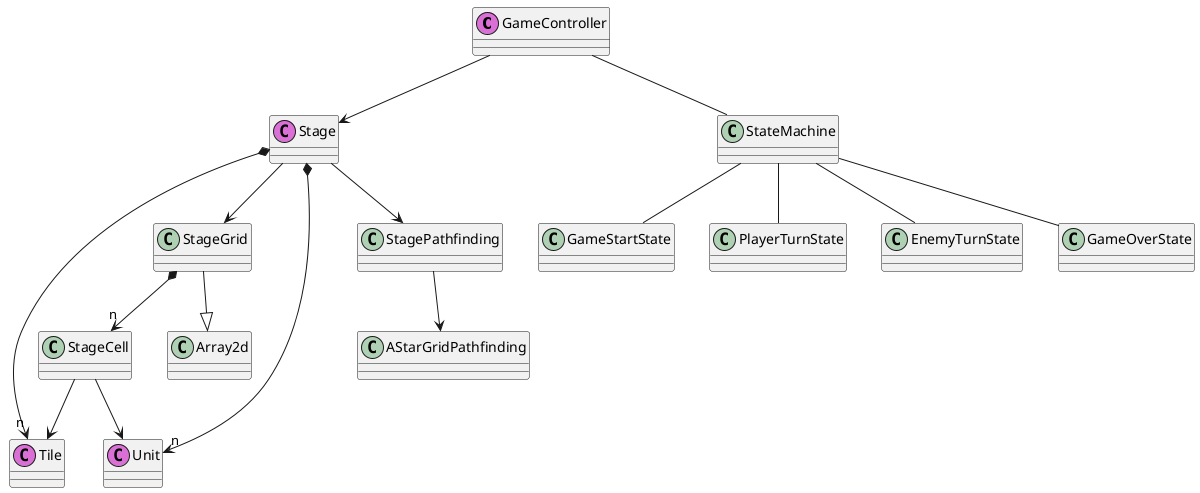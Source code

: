 @startuml class-overview
skinparam shadowing false
class GameController << (C,orchid) >>
class Stage << (C,orchid) >>
class Tile << (C,orchid) >>
class Unit << (C,orchid) >>
GameController -- StateMachine
'StateMachine *- "n" State
StateMachine -- GameStartState
StateMachine -- PlayerTurnState
StateMachine -- EnemyTurnState
StateMachine -- GameOverState
GameController --> Stage
Stage *--> "n" Unit
Stage --> StageGrid
StageGrid --|> Array2d
Stage *--> "n" Tile
StageGrid *--> "n" StageCell
StageCell --> Tile
StageCell --> Unit
Stage --> StagePathfinding
StagePathfinding --> AStarGridPathfinding
AStarGridPathfinding *--> "n" AStarGridPathfinding.Node
AStarGridPathfinding.Node --> StageCell
@enduml